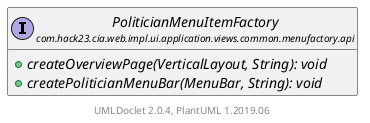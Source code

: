 @startuml
    set namespaceSeparator none
    hide empty fields
    hide empty methods

    interface "<size:14>PoliticianMenuItemFactory\n<size:10>com.hack23.cia.web.impl.ui.application.views.common.menufactory.api" as com.hack23.cia.web.impl.ui.application.views.common.menufactory.api.PoliticianMenuItemFactory [[PoliticianMenuItemFactory.html]] {
        {abstract} +createOverviewPage(VerticalLayout, String): void
        {abstract} +createPoliticianMenuBar(MenuBar, String): void
    }

    center footer UMLDoclet 2.0.4, PlantUML 1.2019.06
@enduml
